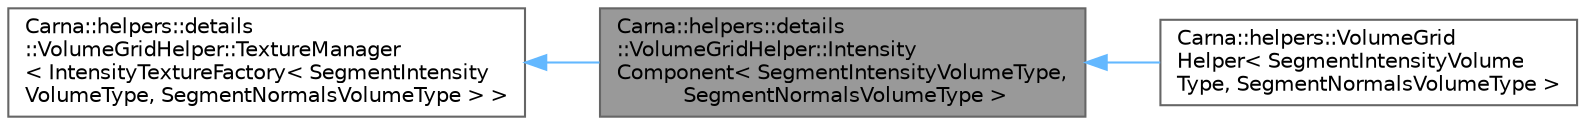 digraph "Carna::helpers::details::VolumeGridHelper::IntensityComponent&lt; SegmentIntensityVolumeType, SegmentNormalsVolumeType &gt;"
{
 // LATEX_PDF_SIZE
  bgcolor="transparent";
  edge [fontname=Helvetica,fontsize=10,labelfontname=Helvetica,labelfontsize=10];
  node [fontname=Helvetica,fontsize=10,shape=box,height=0.2,width=0.4];
  rankdir="LR";
  Node1 [id="Node000001",label="Carna::helpers::details\l::VolumeGridHelper::Intensity\lComponent\< SegmentIntensityVolumeType,\l SegmentNormalsVolumeType \>",height=0.2,width=0.4,color="gray40", fillcolor="grey60", style="filled", fontcolor="black",tooltip="Defines the helpers::VolumeGridHelper component that maintains intensity volume data."];
  Node2 -> Node1 [id="edge1_Node000001_Node000002",dir="back",color="steelblue1",style="solid",tooltip=" "];
  Node2 [id="Node000002",label="Carna::helpers::details\l::VolumeGridHelper::TextureManager\l\< IntensityTextureFactory\< SegmentIntensity\lVolumeType, SegmentNormalsVolumeType \> \>",height=0.2,width=0.4,color="gray40", fillcolor="white", style="filled",URL="$classCarna_1_1helpers_1_1details_1_1VolumeGridHelper_1_1TextureManager.html",tooltip=" "];
  Node1 -> Node3 [id="edge2_Node000001_Node000003",dir="back",color="steelblue1",style="solid",tooltip=" "];
  Node3 [id="Node000003",label="Carna::helpers::VolumeGrid\lHelper\< SegmentIntensityVolume\lType, SegmentNormalsVolumeType \>",height=0.2,width=0.4,color="gray40", fillcolor="white", style="filled",URL="$classCarna_1_1helpers_1_1VolumeGridHelper.html",tooltip="Computes the partitioning of volumetric data and the corresponding normal map. Also creates scene nod..."];
}
